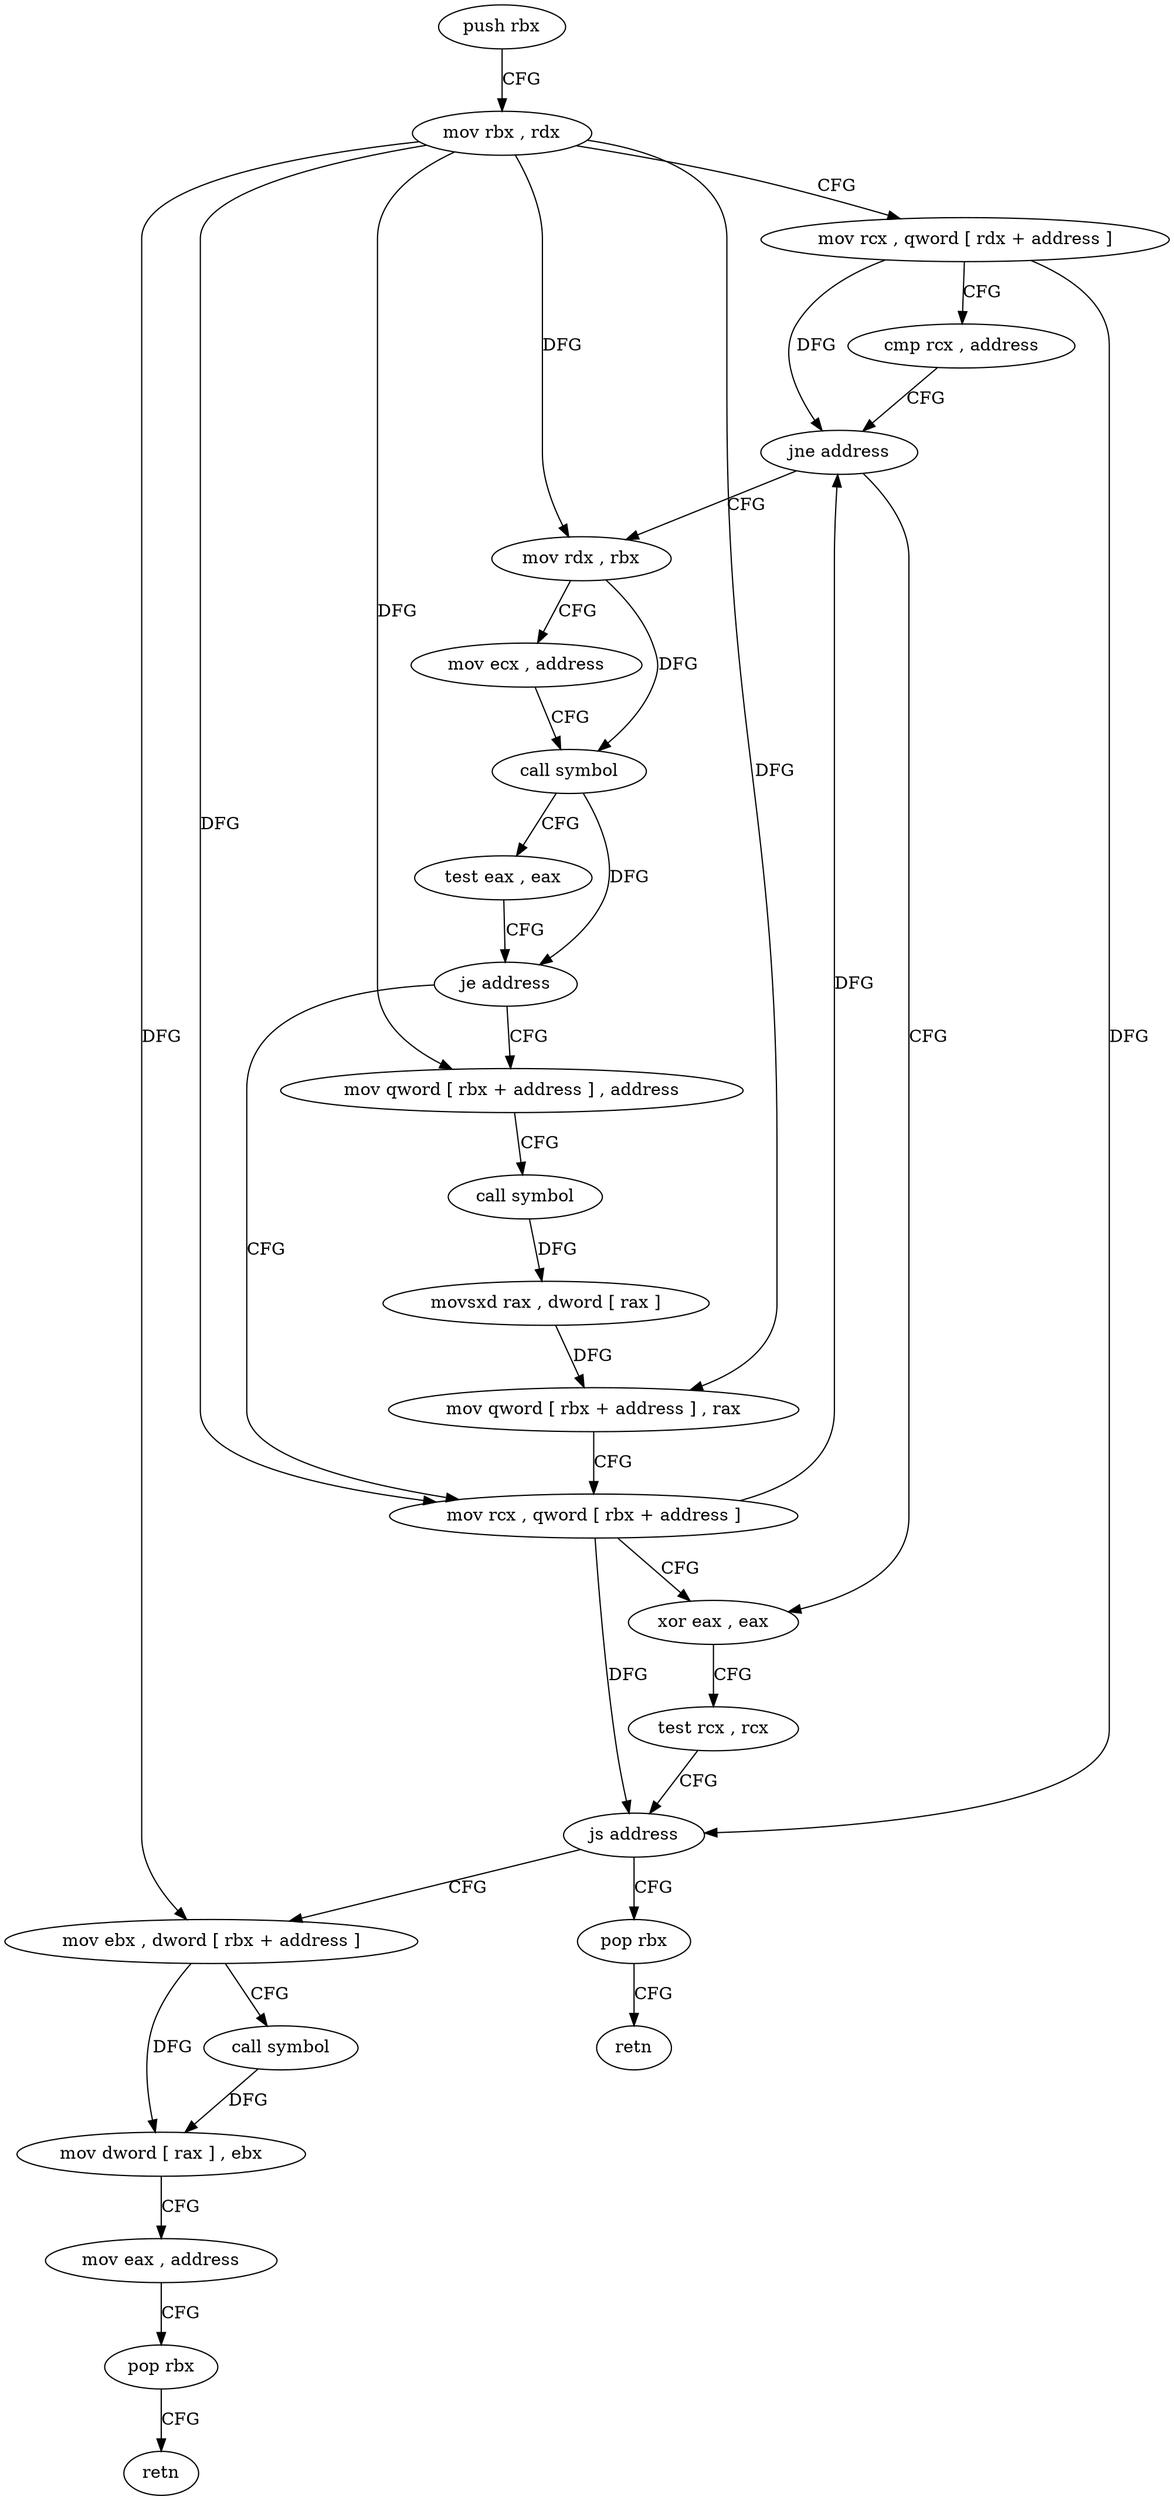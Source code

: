 digraph "func" {
"4210976" [label = "push rbx" ]
"4210977" [label = "mov rbx , rdx" ]
"4210980" [label = "mov rcx , qword [ rdx + address ]" ]
"4210984" [label = "cmp rcx , address" ]
"4210988" [label = "jne address" ]
"4211031" [label = "xor eax , eax" ]
"4210990" [label = "mov rdx , rbx" ]
"4211033" [label = "test rcx , rcx" ]
"4211036" [label = "js address" ]
"4211040" [label = "mov ebx , dword [ rbx + address ]" ]
"4211038" [label = "pop rbx" ]
"4210993" [label = "mov ecx , address" ]
"4210998" [label = "call symbol" ]
"4211003" [label = "test eax , eax" ]
"4211005" [label = "je address" ]
"4211027" [label = "mov rcx , qword [ rbx + address ]" ]
"4211007" [label = "mov qword [ rbx + address ] , address" ]
"4211043" [label = "call symbol" ]
"4211048" [label = "mov dword [ rax ] , ebx" ]
"4211050" [label = "mov eax , address" ]
"4211055" [label = "pop rbx" ]
"4211056" [label = "retn" ]
"4211039" [label = "retn" ]
"4211015" [label = "call symbol" ]
"4211020" [label = "movsxd rax , dword [ rax ]" ]
"4211023" [label = "mov qword [ rbx + address ] , rax" ]
"4210976" -> "4210977" [ label = "CFG" ]
"4210977" -> "4210980" [ label = "CFG" ]
"4210977" -> "4210990" [ label = "DFG" ]
"4210977" -> "4211040" [ label = "DFG" ]
"4210977" -> "4211027" [ label = "DFG" ]
"4210977" -> "4211007" [ label = "DFG" ]
"4210977" -> "4211023" [ label = "DFG" ]
"4210980" -> "4210984" [ label = "CFG" ]
"4210980" -> "4210988" [ label = "DFG" ]
"4210980" -> "4211036" [ label = "DFG" ]
"4210984" -> "4210988" [ label = "CFG" ]
"4210988" -> "4211031" [ label = "CFG" ]
"4210988" -> "4210990" [ label = "CFG" ]
"4211031" -> "4211033" [ label = "CFG" ]
"4210990" -> "4210993" [ label = "CFG" ]
"4210990" -> "4210998" [ label = "DFG" ]
"4211033" -> "4211036" [ label = "CFG" ]
"4211036" -> "4211040" [ label = "CFG" ]
"4211036" -> "4211038" [ label = "CFG" ]
"4211040" -> "4211043" [ label = "CFG" ]
"4211040" -> "4211048" [ label = "DFG" ]
"4211038" -> "4211039" [ label = "CFG" ]
"4210993" -> "4210998" [ label = "CFG" ]
"4210998" -> "4211003" [ label = "CFG" ]
"4210998" -> "4211005" [ label = "DFG" ]
"4211003" -> "4211005" [ label = "CFG" ]
"4211005" -> "4211027" [ label = "CFG" ]
"4211005" -> "4211007" [ label = "CFG" ]
"4211027" -> "4211031" [ label = "CFG" ]
"4211027" -> "4210988" [ label = "DFG" ]
"4211027" -> "4211036" [ label = "DFG" ]
"4211007" -> "4211015" [ label = "CFG" ]
"4211043" -> "4211048" [ label = "DFG" ]
"4211048" -> "4211050" [ label = "CFG" ]
"4211050" -> "4211055" [ label = "CFG" ]
"4211055" -> "4211056" [ label = "CFG" ]
"4211015" -> "4211020" [ label = "DFG" ]
"4211020" -> "4211023" [ label = "DFG" ]
"4211023" -> "4211027" [ label = "CFG" ]
}
